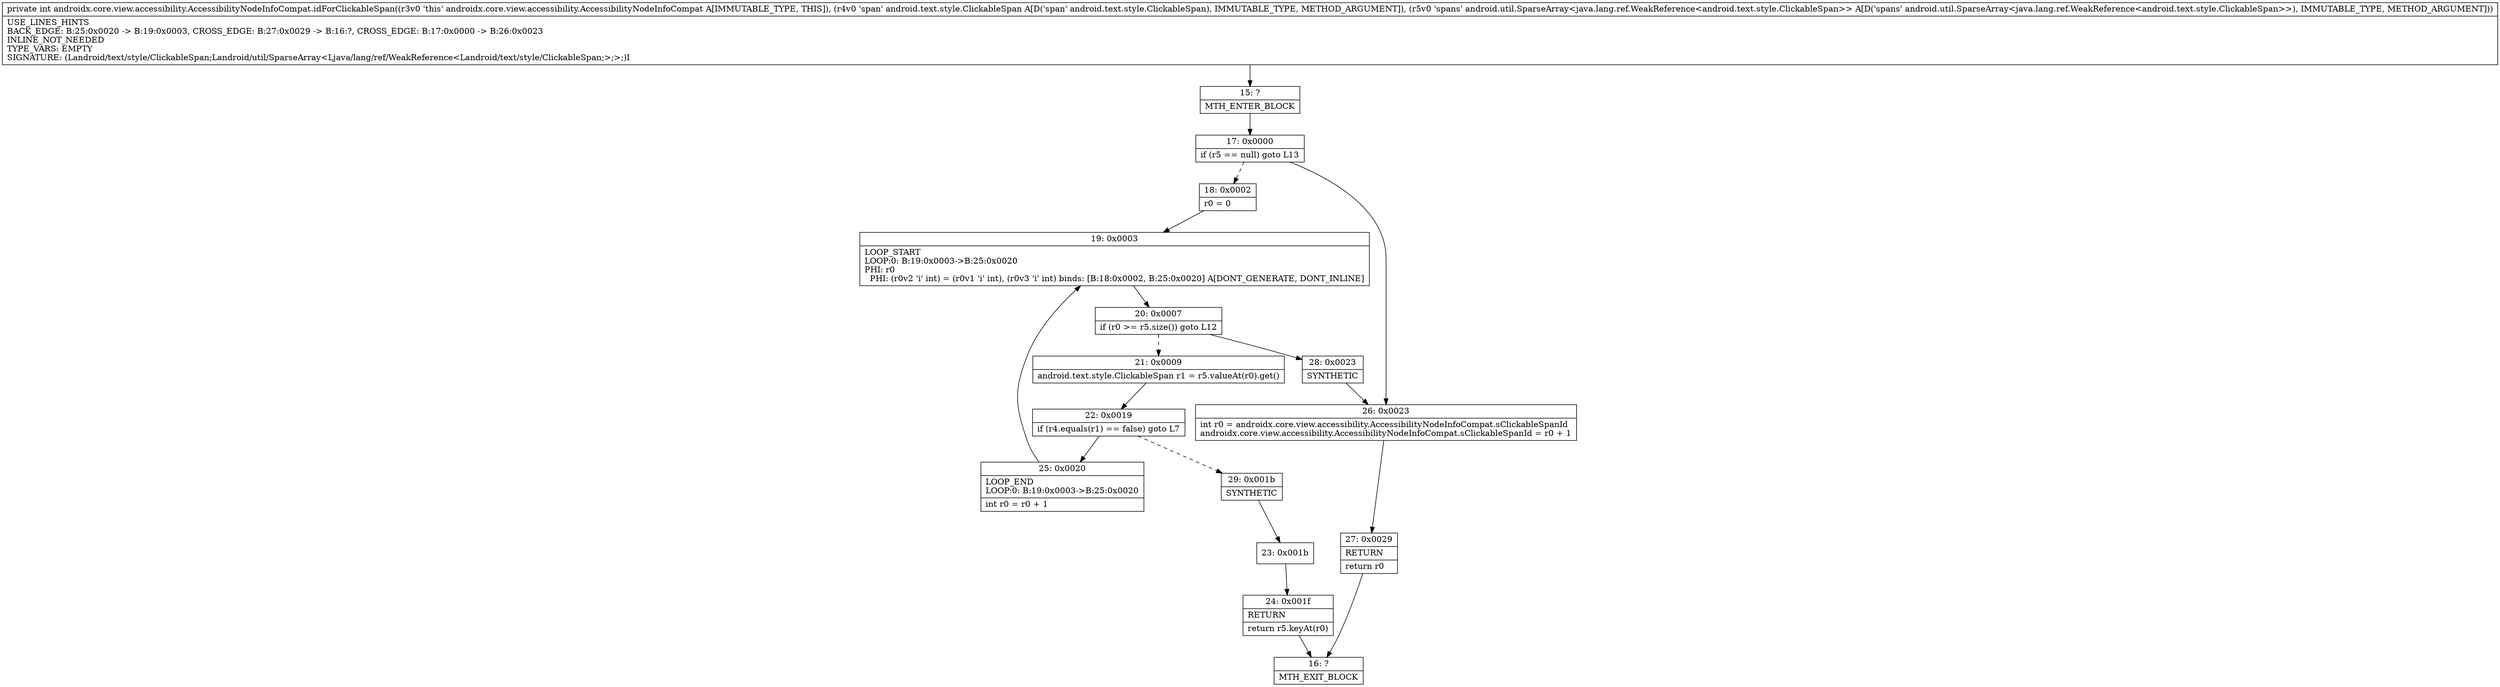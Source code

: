digraph "CFG forandroidx.core.view.accessibility.AccessibilityNodeInfoCompat.idForClickableSpan(Landroid\/text\/style\/ClickableSpan;Landroid\/util\/SparseArray;)I" {
Node_15 [shape=record,label="{15\:\ ?|MTH_ENTER_BLOCK\l}"];
Node_17 [shape=record,label="{17\:\ 0x0000|if (r5 == null) goto L13\l}"];
Node_18 [shape=record,label="{18\:\ 0x0002|r0 = 0\l}"];
Node_19 [shape=record,label="{19\:\ 0x0003|LOOP_START\lLOOP:0: B:19:0x0003\-\>B:25:0x0020\lPHI: r0 \l  PHI: (r0v2 'i' int) = (r0v1 'i' int), (r0v3 'i' int) binds: [B:18:0x0002, B:25:0x0020] A[DONT_GENERATE, DONT_INLINE]\l}"];
Node_20 [shape=record,label="{20\:\ 0x0007|if (r0 \>= r5.size()) goto L12\l}"];
Node_21 [shape=record,label="{21\:\ 0x0009|android.text.style.ClickableSpan r1 = r5.valueAt(r0).get()\l}"];
Node_22 [shape=record,label="{22\:\ 0x0019|if (r4.equals(r1) == false) goto L7\l}"];
Node_25 [shape=record,label="{25\:\ 0x0020|LOOP_END\lLOOP:0: B:19:0x0003\-\>B:25:0x0020\l|int r0 = r0 + 1\l}"];
Node_29 [shape=record,label="{29\:\ 0x001b|SYNTHETIC\l}"];
Node_23 [shape=record,label="{23\:\ 0x001b}"];
Node_24 [shape=record,label="{24\:\ 0x001f|RETURN\l|return r5.keyAt(r0)\l}"];
Node_16 [shape=record,label="{16\:\ ?|MTH_EXIT_BLOCK\l}"];
Node_28 [shape=record,label="{28\:\ 0x0023|SYNTHETIC\l}"];
Node_26 [shape=record,label="{26\:\ 0x0023|int r0 = androidx.core.view.accessibility.AccessibilityNodeInfoCompat.sClickableSpanId\landroidx.core.view.accessibility.AccessibilityNodeInfoCompat.sClickableSpanId = r0 + 1\l}"];
Node_27 [shape=record,label="{27\:\ 0x0029|RETURN\l|return r0\l}"];
MethodNode[shape=record,label="{private int androidx.core.view.accessibility.AccessibilityNodeInfoCompat.idForClickableSpan((r3v0 'this' androidx.core.view.accessibility.AccessibilityNodeInfoCompat A[IMMUTABLE_TYPE, THIS]), (r4v0 'span' android.text.style.ClickableSpan A[D('span' android.text.style.ClickableSpan), IMMUTABLE_TYPE, METHOD_ARGUMENT]), (r5v0 'spans' android.util.SparseArray\<java.lang.ref.WeakReference\<android.text.style.ClickableSpan\>\> A[D('spans' android.util.SparseArray\<java.lang.ref.WeakReference\<android.text.style.ClickableSpan\>\>), IMMUTABLE_TYPE, METHOD_ARGUMENT]))  | USE_LINES_HINTS\lBACK_EDGE: B:25:0x0020 \-\> B:19:0x0003, CROSS_EDGE: B:27:0x0029 \-\> B:16:?, CROSS_EDGE: B:17:0x0000 \-\> B:26:0x0023\lINLINE_NOT_NEEDED\lTYPE_VARS: EMPTY\lSIGNATURE: (Landroid\/text\/style\/ClickableSpan;Landroid\/util\/SparseArray\<Ljava\/lang\/ref\/WeakReference\<Landroid\/text\/style\/ClickableSpan;\>;\>;)I\l}"];
MethodNode -> Node_15;Node_15 -> Node_17;
Node_17 -> Node_18[style=dashed];
Node_17 -> Node_26;
Node_18 -> Node_19;
Node_19 -> Node_20;
Node_20 -> Node_21[style=dashed];
Node_20 -> Node_28;
Node_21 -> Node_22;
Node_22 -> Node_25;
Node_22 -> Node_29[style=dashed];
Node_25 -> Node_19;
Node_29 -> Node_23;
Node_23 -> Node_24;
Node_24 -> Node_16;
Node_28 -> Node_26;
Node_26 -> Node_27;
Node_27 -> Node_16;
}

